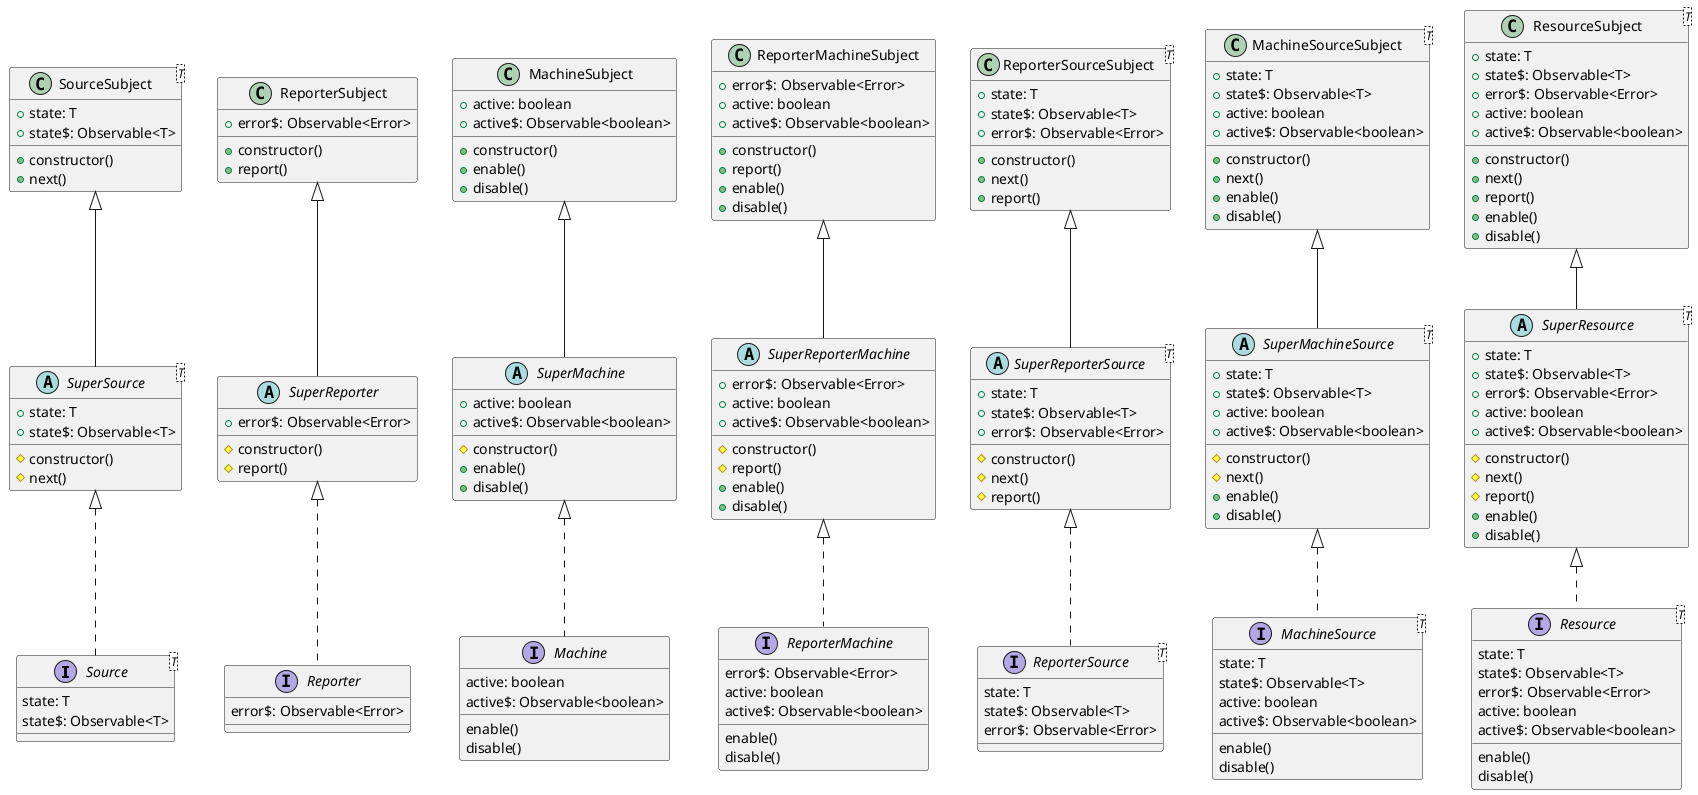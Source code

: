 @startuml Sources

' Source
interface Source<T> {
  state: T
  state$: Observable<T>
}

SuperSource <|.. Source
abstract class SuperSource<T> {
  +state: T
  +state$: Observable<T>
  #constructor()
  #next()
}

SourceSubject <|-- SuperSource
class SourceSubject<T> {
  +state: T
  +state$: Observable<T>
  +constructor()
  +next()
}

' Reporter
interface Reporter {
  error$: Observable<Error>
}

SuperReporter <|.. Reporter
abstract class SuperReporter {
  +error$: Observable<Error>
  #constructor()
  #report()
}

ReporterSubject <|-- SuperReporter
class ReporterSubject {
  +error$: Observable<Error>
  +constructor()
  +report()
}

' Machine
interface Machine {
  active: boolean
  active$: Observable<boolean>
  enable()
  disable()
}

SuperMachine <|.. Machine
abstract class SuperMachine {
  +active: boolean
  +active$: Observable<boolean>
  #constructor()
  +enable()
  +disable()
}

MachineSubject <|-- SuperMachine
class MachineSubject {
  +active: boolean
  +active$: Observable<boolean>
  +constructor()
  +enable()
  +disable()
}

' ReporterMachine
interface ReporterMachine {
  error$: Observable<Error>
  active: boolean
  active$: Observable<boolean>
  enable()
  disable()
}

SuperReporterMachine <|.. ReporterMachine
abstract class SuperReporterMachine {
  +error$: Observable<Error>
  +active: boolean
  +active$: Observable<boolean>
  #constructor()
  #report()
  +enable()
  +disable()
}

ReporterMachineSubject <|-- SuperReporterMachine
class ReporterMachineSubject {
  +error$: Observable<Error>
  +active: boolean
  +active$: Observable<boolean>
  +constructor()
  +report()
  +enable()
  +disable()
}

' ReporterSource
interface ReporterSource<T> {
  state: T
  state$: Observable<T>
  error$: Observable<Error>
}

SuperReporterSource <|.. ReporterSource
abstract class SuperReporterSource<T> {
  +state: T
  +state$: Observable<T>
  +error$: Observable<Error>
  #constructor()
  #next()
  #report()
}

ReporterSourceSubject <|-- SuperReporterSource
class ReporterSourceSubject<T> {
  +state: T
  +state$: Observable<T>
  +error$: Observable<Error>
  +constructor()
  +next()
  +report()
}

' MachineSource
interface MachineSource<T> {
  state: T
  state$: Observable<T>
  active: boolean
  active$: Observable<boolean>
  enable()
  disable()
}

SuperMachineSource <|.. MachineSource
abstract class SuperMachineSource<T> {
  +state: T
  +state$: Observable<T>
  +active: boolean
  +active$: Observable<boolean>
  #constructor()
  #next()
  +enable()
  +disable()
}

MachineSourceSubject <|-- SuperMachineSource
class MachineSourceSubject<T> {
  +state: T
  +state$: Observable<T>
  +active: boolean
  +active$: Observable<boolean>
  +constructor()
  +next()
  +enable()
  +disable()
}

' Resource
interface Resource<T> {
  state: T
  state$: Observable<T>
  error$: Observable<Error>
  active: boolean
  active$: Observable<boolean>
  enable()
  disable()
}

SuperResource <|.. Resource
abstract class SuperResource<T> {
  +state: T
  +state$: Observable<T>
  +error$: Observable<Error>
  +active: boolean
  +active$: Observable<boolean>
  #constructor()
  #next()
  #report()
  +enable()
  +disable()
}

ResourceSubject <|-- SuperResource
class ResourceSubject<T> {
  +state: T
  +state$: Observable<T>
  +error$: Observable<Error>
  +active: boolean
  +active$: Observable<boolean>
  +constructor()
  +next()
  +report()
  +enable()
  +disable()
}

@enduml
